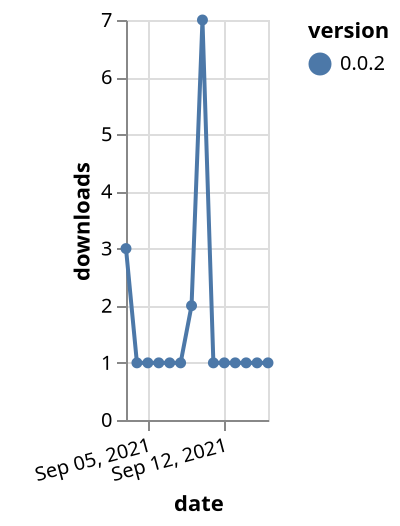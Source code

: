 {"$schema": "https://vega.github.io/schema/vega-lite/v5.json", "description": "A simple bar chart with embedded data.", "data": {"values": [{"date": "2021-09-03", "total": 519, "delta": 3, "version": "0.0.2"}, {"date": "2021-09-04", "total": 520, "delta": 1, "version": "0.0.2"}, {"date": "2021-09-05", "total": 521, "delta": 1, "version": "0.0.2"}, {"date": "2021-09-06", "total": 522, "delta": 1, "version": "0.0.2"}, {"date": "2021-09-07", "total": 523, "delta": 1, "version": "0.0.2"}, {"date": "2021-09-08", "total": 524, "delta": 1, "version": "0.0.2"}, {"date": "2021-09-09", "total": 526, "delta": 2, "version": "0.0.2"}, {"date": "2021-09-10", "total": 533, "delta": 7, "version": "0.0.2"}, {"date": "2021-09-11", "total": 534, "delta": 1, "version": "0.0.2"}, {"date": "2021-09-12", "total": 535, "delta": 1, "version": "0.0.2"}, {"date": "2021-09-13", "total": 536, "delta": 1, "version": "0.0.2"}, {"date": "2021-09-14", "total": 537, "delta": 1, "version": "0.0.2"}, {"date": "2021-09-15", "total": 538, "delta": 1, "version": "0.0.2"}, {"date": "2021-09-16", "total": 539, "delta": 1, "version": "0.0.2"}]}, "width": "container", "mark": {"type": "line", "point": {"filled": true}}, "encoding": {"x": {"field": "date", "type": "temporal", "timeUnit": "yearmonthdate", "title": "date", "axis": {"labelAngle": -15}}, "y": {"field": "delta", "type": "quantitative", "title": "downloads"}, "color": {"field": "version", "type": "nominal"}, "tooltip": {"field": "delta"}}}
